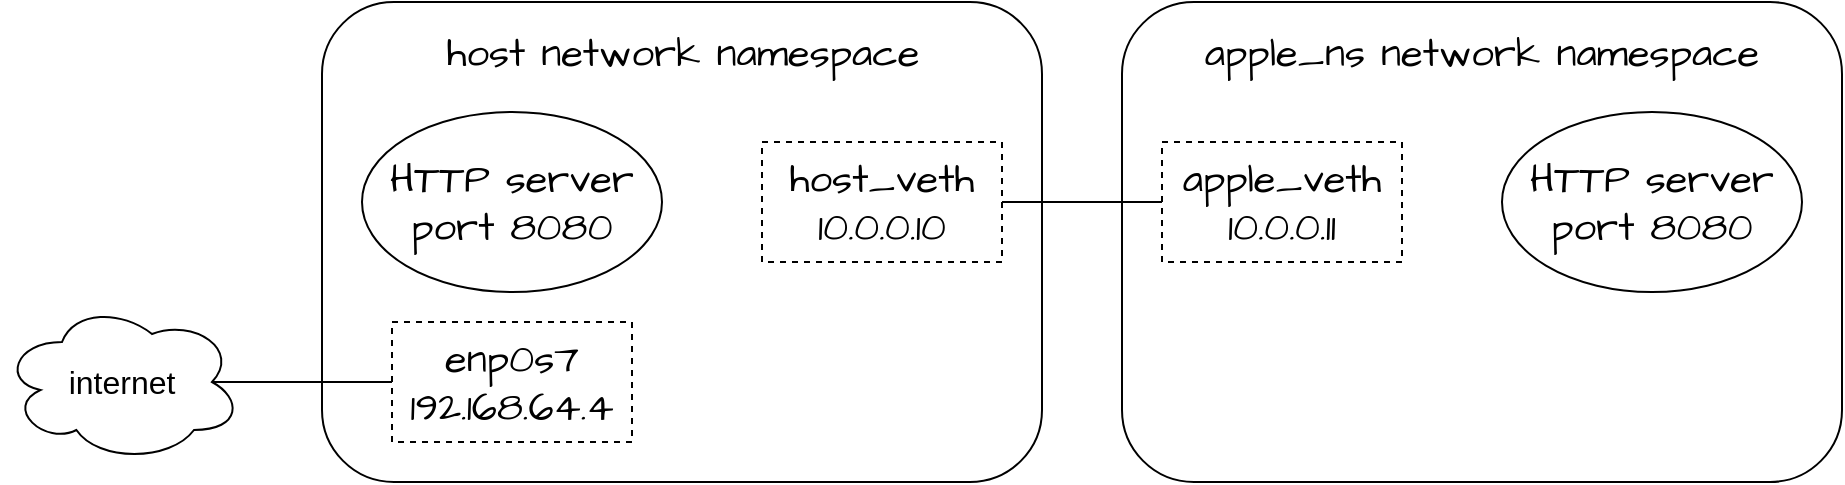 <mxfile version="20.8.16" type="device"><diagram name="Page-1" id="Ox_CTvHCcLeBdn7Wp5MR"><mxGraphModel dx="1122" dy="722" grid="1" gridSize="10" guides="1" tooltips="1" connect="1" arrows="1" fold="1" page="1" pageScale="1" pageWidth="850" pageHeight="1100" math="0" shadow="0"><root><mxCell id="0"/><mxCell id="1" parent="0"/><mxCell id="szz5eIqq1VhuKYoV2oha-1" value="" style="rounded=1;whiteSpace=wrap;html=1;" vertex="1" parent="1"><mxGeometry x="240" y="200" width="360" height="240" as="geometry"/></mxCell><mxCell id="szz5eIqq1VhuKYoV2oha-2" value="host network namespace" style="text;html=1;strokeColor=none;fillColor=none;align=center;verticalAlign=middle;whiteSpace=wrap;rounded=0;fontSize=20;fontFamily=Architects Daughter;" vertex="1" parent="1"><mxGeometry x="282.5" y="210" width="275" height="30" as="geometry"/></mxCell><mxCell id="szz5eIqq1VhuKYoV2oha-3" value="HTTP server port 8080" style="ellipse;whiteSpace=wrap;html=1;hachureGap=4;fontFamily=Architects Daughter;fontSource=https%3A%2F%2Ffonts.googleapis.com%2Fcss%3Ffamily%3DArchitects%2BDaughter;fontSize=20;" vertex="1" parent="1"><mxGeometry x="260" y="255" width="150" height="90" as="geometry"/></mxCell><mxCell id="szz5eIqq1VhuKYoV2oha-4" value="" style="rounded=1;whiteSpace=wrap;html=1;" vertex="1" parent="1"><mxGeometry x="640" y="200" width="360" height="240" as="geometry"/></mxCell><mxCell id="szz5eIqq1VhuKYoV2oha-5" value="apple_ns network namespace" style="text;html=1;strokeColor=none;fillColor=none;align=center;verticalAlign=middle;whiteSpace=wrap;rounded=0;fontSize=20;fontFamily=Architects Daughter;" vertex="1" parent="1"><mxGeometry x="656.25" y="210" width="327.5" height="30" as="geometry"/></mxCell><mxCell id="szz5eIqq1VhuKYoV2oha-6" value="&lt;div&gt;host_veth&lt;/div&gt;&lt;div&gt;10.0.0.10&lt;br&gt;&lt;/div&gt;" style="rounded=0;whiteSpace=wrap;html=1;hachureGap=4;fontFamily=Architects Daughter;fontSource=https%3A%2F%2Ffonts.googleapis.com%2Fcss%3Ffamily%3DArchitects%2BDaughter;fontSize=20;dashed=1;strokeColor=default;" vertex="1" parent="1"><mxGeometry x="460" y="270" width="120" height="60" as="geometry"/></mxCell><mxCell id="szz5eIqq1VhuKYoV2oha-7" value="&lt;div&gt;apple_veth&lt;/div&gt;&lt;div&gt;10.0.0.11&lt;br&gt;&lt;/div&gt;" style="rounded=0;whiteSpace=wrap;html=1;hachureGap=4;fontFamily=Architects Daughter;fontSource=https%3A%2F%2Ffonts.googleapis.com%2Fcss%3Ffamily%3DArchitects%2BDaughter;fontSize=20;dashed=1;strokeColor=default;" vertex="1" parent="1"><mxGeometry x="660" y="270" width="120" height="60" as="geometry"/></mxCell><mxCell id="szz5eIqq1VhuKYoV2oha-8" value="" style="endArrow=none;html=1;rounded=0;hachureGap=4;fontFamily=Architects Daughter;fontSource=https%3A%2F%2Ffonts.googleapis.com%2Fcss%3Ffamily%3DArchitects%2BDaughter;fontSize=16;exitX=1;exitY=0.5;exitDx=0;exitDy=0;entryX=0;entryY=0.5;entryDx=0;entryDy=0;" edge="1" parent="1" source="szz5eIqq1VhuKYoV2oha-6" target="szz5eIqq1VhuKYoV2oha-7"><mxGeometry width="50" height="50" relative="1" as="geometry"><mxPoint x="620" y="380" as="sourcePoint"/><mxPoint x="670" y="330" as="targetPoint"/></mxGeometry></mxCell><mxCell id="szz5eIqq1VhuKYoV2oha-9" value="HTTP server port 8080" style="ellipse;whiteSpace=wrap;html=1;hachureGap=4;fontFamily=Architects Daughter;fontSource=https%3A%2F%2Ffonts.googleapis.com%2Fcss%3Ffamily%3DArchitects%2BDaughter;fontSize=20;" vertex="1" parent="1"><mxGeometry x="830" y="255" width="150" height="90" as="geometry"/></mxCell><mxCell id="szz5eIqq1VhuKYoV2oha-10" value="&lt;div&gt;enp0s7&lt;/div&gt;&lt;div&gt;192.168.64.4&lt;br&gt;&lt;/div&gt;" style="rounded=0;whiteSpace=wrap;html=1;hachureGap=4;fontFamily=Architects Daughter;fontSource=https%3A%2F%2Ffonts.googleapis.com%2Fcss%3Ffamily%3DArchitects%2BDaughter;fontSize=20;dashed=1;strokeColor=default;" vertex="1" parent="1"><mxGeometry x="275" y="360" width="120" height="60" as="geometry"/></mxCell><mxCell id="szz5eIqq1VhuKYoV2oha-11" value="&lt;font style=&quot;font-size: 16px;&quot;&gt;internet&lt;/font&gt;" style="ellipse;shape=cloud;whiteSpace=wrap;html=1;" vertex="1" parent="1"><mxGeometry x="80" y="350" width="120" height="80" as="geometry"/></mxCell><mxCell id="szz5eIqq1VhuKYoV2oha-12" value="" style="endArrow=none;html=1;rounded=0;exitX=0.875;exitY=0.5;exitDx=0;exitDy=0;exitPerimeter=0;entryX=0;entryY=0.5;entryDx=0;entryDy=0;" edge="1" parent="1" source="szz5eIqq1VhuKYoV2oha-11" target="szz5eIqq1VhuKYoV2oha-10"><mxGeometry width="50" height="50" relative="1" as="geometry"><mxPoint x="380" y="430" as="sourcePoint"/><mxPoint x="240" y="470" as="targetPoint"/></mxGeometry></mxCell></root></mxGraphModel></diagram></mxfile>
